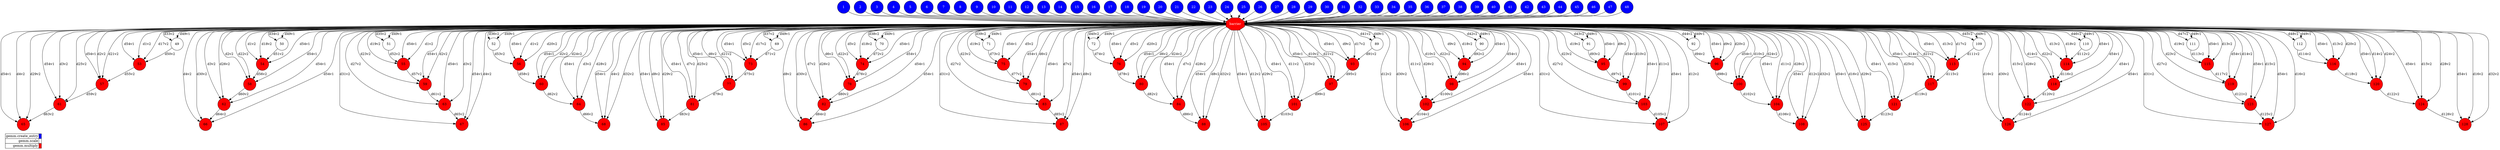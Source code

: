digraph {
  rankdir=TB;
  labeljust="l";
  subgraph dependence_graph {
    ranksep=0.20;
    node[height=0.75];

1[shape=circle, style=filled fillcolor="#0000ff" fontcolor="#ffffff"];
2[shape=circle, style=filled fillcolor="#0000ff" fontcolor="#ffffff"];
3[shape=circle, style=filled fillcolor="#0000ff" fontcolor="#ffffff"];
4[shape=circle, style=filled fillcolor="#0000ff" fontcolor="#ffffff"];
5[shape=circle, style=filled fillcolor="#0000ff" fontcolor="#ffffff"];
6[shape=circle, style=filled fillcolor="#0000ff" fontcolor="#ffffff"];
7[shape=circle, style=filled fillcolor="#0000ff" fontcolor="#ffffff"];
8[shape=circle, style=filled fillcolor="#0000ff" fontcolor="#ffffff"];
9[shape=circle, style=filled fillcolor="#0000ff" fontcolor="#ffffff"];
10[shape=circle, style=filled fillcolor="#0000ff" fontcolor="#ffffff"];
11[shape=circle, style=filled fillcolor="#0000ff" fontcolor="#ffffff"];
12[shape=circle, style=filled fillcolor="#0000ff" fontcolor="#ffffff"];
13[shape=circle, style=filled fillcolor="#0000ff" fontcolor="#ffffff"];
14[shape=circle, style=filled fillcolor="#0000ff" fontcolor="#ffffff"];
15[shape=circle, style=filled fillcolor="#0000ff" fontcolor="#ffffff"];
16[shape=circle, style=filled fillcolor="#0000ff" fontcolor="#ffffff"];
17[shape=circle, style=filled fillcolor="#0000ff" fontcolor="#ffffff"];
18[shape=circle, style=filled fillcolor="#0000ff" fontcolor="#ffffff"];
19[shape=circle, style=filled fillcolor="#0000ff" fontcolor="#ffffff"];
20[shape=circle, style=filled fillcolor="#0000ff" fontcolor="#ffffff"];
21[shape=circle, style=filled fillcolor="#0000ff" fontcolor="#ffffff"];
22[shape=circle, style=filled fillcolor="#0000ff" fontcolor="#ffffff"];
23[shape=circle, style=filled fillcolor="#0000ff" fontcolor="#ffffff"];
24[shape=circle, style=filled fillcolor="#0000ff" fontcolor="#ffffff"];
25[shape=circle, style=filled fillcolor="#0000ff" fontcolor="#ffffff"];
26[shape=circle, style=filled fillcolor="#0000ff" fontcolor="#ffffff"];
27[shape=circle, style=filled fillcolor="#0000ff" fontcolor="#ffffff"];
28[shape=circle, style=filled fillcolor="#0000ff" fontcolor="#ffffff"];
29[shape=circle, style=filled fillcolor="#0000ff" fontcolor="#ffffff"];
30[shape=circle, style=filled fillcolor="#0000ff" fontcolor="#ffffff"];
31[shape=circle, style=filled fillcolor="#0000ff" fontcolor="#ffffff"];
32[shape=circle, style=filled fillcolor="#0000ff" fontcolor="#ffffff"];
33[shape=circle, style=filled fillcolor="#0000ff" fontcolor="#ffffff"];
34[shape=circle, style=filled fillcolor="#0000ff" fontcolor="#ffffff"];
35[shape=circle, style=filled fillcolor="#0000ff" fontcolor="#ffffff"];
36[shape=circle, style=filled fillcolor="#0000ff" fontcolor="#ffffff"];
37[shape=circle, style=filled fillcolor="#0000ff" fontcolor="#ffffff"];
38[shape=circle, style=filled fillcolor="#0000ff" fontcolor="#ffffff"];
39[shape=circle, style=filled fillcolor="#0000ff" fontcolor="#ffffff"];
40[shape=circle, style=filled fillcolor="#0000ff" fontcolor="#ffffff"];
41[shape=circle, style=filled fillcolor="#0000ff" fontcolor="#ffffff"];
42[shape=circle, style=filled fillcolor="#0000ff" fontcolor="#ffffff"];
43[shape=circle, style=filled fillcolor="#0000ff" fontcolor="#ffffff"];
44[shape=circle, style=filled fillcolor="#0000ff" fontcolor="#ffffff"];
45[shape=circle, style=filled fillcolor="#0000ff" fontcolor="#ffffff"];
46[shape=circle, style=filled fillcolor="#0000ff" fontcolor="#ffffff"];
47[shape=circle, style=filled fillcolor="#0000ff" fontcolor="#ffffff"];
48[shape=circle, style=filled fillcolor="#0000ff" fontcolor="#ffffff"];
Synchro1[label="barrier", shape=octagon, style=filled fillcolor="#ff0000" fontcolor="#FFFFFF"];
4 -> Synchro1;
9 -> Synchro1;
25 -> Synchro1;
32 -> Synchro1;
16 -> Synchro1;
20 -> Synchro1;
31 -> Synchro1;
45 -> Synchro1;
22 -> Synchro1;
46 -> Synchro1;
17 -> Synchro1;
47 -> Synchro1;
26 -> Synchro1;
19 -> Synchro1;
39 -> Synchro1;
35 -> Synchro1;
15 -> Synchro1;
6 -> Synchro1;
18 -> Synchro1;
33 -> Synchro1;
28 -> Synchro1;
7 -> Synchro1;
10 -> Synchro1;
14 -> Synchro1;
21 -> Synchro1;
23 -> Synchro1;
48 -> Synchro1;
5 -> Synchro1;
13 -> Synchro1;
29 -> Synchro1;
2 -> Synchro1;
36 -> Synchro1;
38 -> Synchro1;
1 -> Synchro1;
34 -> Synchro1;
41 -> Synchro1;
40 -> Synchro1;
44 -> Synchro1;
30 -> Synchro1;
37 -> Synchro1;
27 -> Synchro1;
11 -> Synchro1;
3 -> Synchro1;
8 -> Synchro1;
24 -> Synchro1;
12 -> Synchro1;
42 -> Synchro1;
43 -> Synchro1;
49[shape=circle, style=filled fillcolor="#ffffff" fontcolor="#000000"];
Synchro1 -> 49[ label="d33v2" ];
Synchro1 -> 49[ label="d49v1" ];
50[shape=circle, style=filled fillcolor="#ffffff" fontcolor="#000000"];
Synchro1 -> 50[ label="d34v2" ];
Synchro1 -> 50[ label="d49v1" ];
51[shape=circle, style=filled fillcolor="#ffffff" fontcolor="#000000"];
Synchro1 -> 51[ label="d35v2" ];
Synchro1 -> 51[ label="d49v1" ];
52[shape=circle, style=filled fillcolor="#ffffff" fontcolor="#000000"];
Synchro1 -> 52[ label="d36v2" ];
Synchro1 -> 52[ label="d49v1" ];
53[shape=circle, style=filled fillcolor="#ff0000" fontcolor="#000000"];
49 -> 53[ label="d50v2" ];
Synchro1 -> 53[ label="d54v1" ];
Synchro1 -> 53[ label="d1v2" ];
Synchro1 -> 53[ label="d17v2" ];
54[shape=circle, style=filled fillcolor="#ff0000" fontcolor="#000000"];
50 -> 54[ label="d51v2" ];
Synchro1 -> 54[ label="d54v1" ];
Synchro1 -> 54[ label="d1v2" ];
Synchro1 -> 54[ label="d18v2" ];
55[shape=circle, style=filled fillcolor="#ff0000" fontcolor="#000000"];
51 -> 55[ label="d52v2" ];
Synchro1 -> 55[ label="d54v1" ];
Synchro1 -> 55[ label="d1v2" ];
Synchro1 -> 55[ label="d19v2" ];
56[shape=circle, style=filled fillcolor="#ff0000" fontcolor="#000000"];
52 -> 56[ label="d53v2" ];
Synchro1 -> 56[ label="d54v1" ];
Synchro1 -> 56[ label="d1v2" ];
Synchro1 -> 56[ label="d20v2" ];
57[shape=circle, style=filled fillcolor="#ff0000" fontcolor="#000000"];
53 -> 57[ label="d55v2" ];
Synchro1 -> 57[ label="d54v1" ];
Synchro1 -> 57[ label="d2v2" ];
Synchro1 -> 57[ label="d21v2" ];
58[shape=circle, style=filled fillcolor="#ff0000" fontcolor="#000000"];
54 -> 58[ label="d56v2" ];
Synchro1 -> 58[ label="d54v1" ];
Synchro1 -> 58[ label="d2v2" ];
Synchro1 -> 58[ label="d22v2" ];
59[shape=circle, style=filled fillcolor="#ff0000" fontcolor="#000000"];
55 -> 59[ label="d57v2" ];
Synchro1 -> 59[ label="d54v1" ];
Synchro1 -> 59[ label="d2v2" ];
Synchro1 -> 59[ label="d23v2" ];
60[shape=circle, style=filled fillcolor="#ff0000" fontcolor="#000000"];
56 -> 60[ label="d58v2" ];
Synchro1 -> 60[ label="d54v1" ];
Synchro1 -> 60[ label="d2v2" ];
Synchro1 -> 60[ label="d24v2" ];
61[shape=circle, style=filled fillcolor="#ff0000" fontcolor="#000000"];
57 -> 61[ label="d59v2" ];
Synchro1 -> 61[ label="d54v1" ];
Synchro1 -> 61[ label="d3v2" ];
Synchro1 -> 61[ label="d25v2" ];
62[shape=circle, style=filled fillcolor="#ff0000" fontcolor="#000000"];
58 -> 62[ label="d60v2" ];
Synchro1 -> 62[ label="d54v1" ];
Synchro1 -> 62[ label="d3v2" ];
Synchro1 -> 62[ label="d26v2" ];
63[shape=circle, style=filled fillcolor="#ff0000" fontcolor="#000000"];
59 -> 63[ label="d61v2" ];
Synchro1 -> 63[ label="d54v1" ];
Synchro1 -> 63[ label="d3v2" ];
Synchro1 -> 63[ label="d27v2" ];
64[shape=circle, style=filled fillcolor="#ff0000" fontcolor="#000000"];
60 -> 64[ label="d62v2" ];
Synchro1 -> 64[ label="d54v1" ];
Synchro1 -> 64[ label="d3v2" ];
Synchro1 -> 64[ label="d28v2" ];
65[shape=circle, style=filled fillcolor="#ff0000" fontcolor="#000000"];
61 -> 65[ label="d63v2" ];
Synchro1 -> 65[ label="d54v1" ];
Synchro1 -> 65[ label="d4v2" ];
Synchro1 -> 65[ label="d29v2" ];
66[shape=circle, style=filled fillcolor="#ff0000" fontcolor="#000000"];
62 -> 66[ label="d64v2" ];
Synchro1 -> 66[ label="d54v1" ];
Synchro1 -> 66[ label="d4v2" ];
Synchro1 -> 66[ label="d30v2" ];
67[shape=circle, style=filled fillcolor="#ff0000" fontcolor="#000000"];
63 -> 67[ label="d65v2" ];
Synchro1 -> 67[ label="d54v1" ];
Synchro1 -> 67[ label="d4v2" ];
Synchro1 -> 67[ label="d31v2" ];
68[shape=circle, style=filled fillcolor="#ff0000" fontcolor="#000000"];
64 -> 68[ label="d66v2" ];
Synchro1 -> 68[ label="d54v1" ];
Synchro1 -> 68[ label="d4v2" ];
Synchro1 -> 68[ label="d32v2" ];
69[shape=circle, style=filled fillcolor="#ffffff" fontcolor="#000000"];
Synchro1 -> 69[ label="d37v2" ];
Synchro1 -> 69[ label="d49v1" ];
70[shape=circle, style=filled fillcolor="#ffffff" fontcolor="#000000"];
Synchro1 -> 70[ label="d38v2" ];
Synchro1 -> 70[ label="d49v1" ];
71[shape=circle, style=filled fillcolor="#ffffff" fontcolor="#000000"];
Synchro1 -> 71[ label="d39v2" ];
Synchro1 -> 71[ label="d49v1" ];
72[shape=circle, style=filled fillcolor="#ffffff" fontcolor="#000000"];
Synchro1 -> 72[ label="d40v2" ];
Synchro1 -> 72[ label="d49v1" ];
73[shape=circle, style=filled fillcolor="#ff0000" fontcolor="#000000"];
69 -> 73[ label="d71v2" ];
Synchro1 -> 73[ label="d54v1" ];
Synchro1 -> 73[ label="d5v2" ];
Synchro1 -> 73[ label="d17v2" ];
74[shape=circle, style=filled fillcolor="#ff0000" fontcolor="#000000"];
70 -> 74[ label="d72v2" ];
Synchro1 -> 74[ label="d54v1" ];
Synchro1 -> 74[ label="d5v2" ];
Synchro1 -> 74[ label="d18v2" ];
75[shape=circle, style=filled fillcolor="#ff0000" fontcolor="#000000"];
71 -> 75[ label="d73v2" ];
Synchro1 -> 75[ label="d54v1" ];
Synchro1 -> 75[ label="d5v2" ];
Synchro1 -> 75[ label="d19v2" ];
76[shape=circle, style=filled fillcolor="#ff0000" fontcolor="#000000"];
72 -> 76[ label="d74v2" ];
Synchro1 -> 76[ label="d54v1" ];
Synchro1 -> 76[ label="d5v2" ];
Synchro1 -> 76[ label="d20v2" ];
77[shape=circle, style=filled fillcolor="#ff0000" fontcolor="#000000"];
73 -> 77[ label="d75v2" ];
Synchro1 -> 77[ label="d54v1" ];
Synchro1 -> 77[ label="d6v2" ];
Synchro1 -> 77[ label="d21v2" ];
78[shape=circle, style=filled fillcolor="#ff0000" fontcolor="#000000"];
74 -> 78[ label="d76v2" ];
Synchro1 -> 78[ label="d54v1" ];
Synchro1 -> 78[ label="d6v2" ];
Synchro1 -> 78[ label="d22v2" ];
79[shape=circle, style=filled fillcolor="#ff0000" fontcolor="#000000"];
75 -> 79[ label="d77v2" ];
Synchro1 -> 79[ label="d54v1" ];
Synchro1 -> 79[ label="d6v2" ];
Synchro1 -> 79[ label="d23v2" ];
80[shape=circle, style=filled fillcolor="#ff0000" fontcolor="#000000"];
76 -> 80[ label="d78v2" ];
Synchro1 -> 80[ label="d54v1" ];
Synchro1 -> 80[ label="d6v2" ];
Synchro1 -> 80[ label="d24v2" ];
81[shape=circle, style=filled fillcolor="#ff0000" fontcolor="#000000"];
77 -> 81[ label="d79v2" ];
Synchro1 -> 81[ label="d54v1" ];
Synchro1 -> 81[ label="d7v2" ];
Synchro1 -> 81[ label="d25v2" ];
82[shape=circle, style=filled fillcolor="#ff0000" fontcolor="#000000"];
78 -> 82[ label="d80v2" ];
Synchro1 -> 82[ label="d54v1" ];
Synchro1 -> 82[ label="d7v2" ];
Synchro1 -> 82[ label="d26v2" ];
83[shape=circle, style=filled fillcolor="#ff0000" fontcolor="#000000"];
79 -> 83[ label="d81v2" ];
Synchro1 -> 83[ label="d54v1" ];
Synchro1 -> 83[ label="d7v2" ];
Synchro1 -> 83[ label="d27v2" ];
84[shape=circle, style=filled fillcolor="#ff0000" fontcolor="#000000"];
80 -> 84[ label="d82v2" ];
Synchro1 -> 84[ label="d54v1" ];
Synchro1 -> 84[ label="d7v2" ];
Synchro1 -> 84[ label="d28v2" ];
85[shape=circle, style=filled fillcolor="#ff0000" fontcolor="#000000"];
81 -> 85[ label="d83v2" ];
Synchro1 -> 85[ label="d54v1" ];
Synchro1 -> 85[ label="d8v2" ];
Synchro1 -> 85[ label="d29v2" ];
86[shape=circle, style=filled fillcolor="#ff0000" fontcolor="#000000"];
82 -> 86[ label="d84v2" ];
Synchro1 -> 86[ label="d54v1" ];
Synchro1 -> 86[ label="d8v2" ];
Synchro1 -> 86[ label="d30v2" ];
87[shape=circle, style=filled fillcolor="#ff0000" fontcolor="#000000"];
83 -> 87[ label="d85v2" ];
Synchro1 -> 87[ label="d54v1" ];
Synchro1 -> 87[ label="d8v2" ];
Synchro1 -> 87[ label="d31v2" ];
88[shape=circle, style=filled fillcolor="#ff0000" fontcolor="#000000"];
84 -> 88[ label="d86v2" ];
Synchro1 -> 88[ label="d54v1" ];
Synchro1 -> 88[ label="d8v2" ];
Synchro1 -> 88[ label="d32v2" ];
89[shape=circle, style=filled fillcolor="#ffffff" fontcolor="#000000"];
Synchro1 -> 89[ label="d41v2" ];
Synchro1 -> 89[ label="d49v1" ];
90[shape=circle, style=filled fillcolor="#ffffff" fontcolor="#000000"];
Synchro1 -> 90[ label="d42v2" ];
Synchro1 -> 90[ label="d49v1" ];
91[shape=circle, style=filled fillcolor="#ffffff" fontcolor="#000000"];
Synchro1 -> 91[ label="d43v2" ];
Synchro1 -> 91[ label="d49v1" ];
92[shape=circle, style=filled fillcolor="#ffffff" fontcolor="#000000"];
Synchro1 -> 92[ label="d44v2" ];
Synchro1 -> 92[ label="d49v1" ];
93[shape=circle, style=filled fillcolor="#ff0000" fontcolor="#000000"];
89 -> 93[ label="d91v2" ];
Synchro1 -> 93[ label="d54v1" ];
Synchro1 -> 93[ label="d9v2" ];
Synchro1 -> 93[ label="d17v2" ];
94[shape=circle, style=filled fillcolor="#ff0000" fontcolor="#000000"];
90 -> 94[ label="d92v2" ];
Synchro1 -> 94[ label="d54v1" ];
Synchro1 -> 94[ label="d9v2" ];
Synchro1 -> 94[ label="d18v2" ];
95[shape=circle, style=filled fillcolor="#ff0000" fontcolor="#000000"];
91 -> 95[ label="d93v2" ];
Synchro1 -> 95[ label="d54v1" ];
Synchro1 -> 95[ label="d9v2" ];
Synchro1 -> 95[ label="d19v2" ];
96[shape=circle, style=filled fillcolor="#ff0000" fontcolor="#000000"];
92 -> 96[ label="d94v2" ];
Synchro1 -> 96[ label="d54v1" ];
Synchro1 -> 96[ label="d9v2" ];
Synchro1 -> 96[ label="d20v2" ];
97[shape=circle, style=filled fillcolor="#ff0000" fontcolor="#000000"];
93 -> 97[ label="d95v2" ];
Synchro1 -> 97[ label="d54v1" ];
Synchro1 -> 97[ label="d10v2" ];
Synchro1 -> 97[ label="d21v2" ];
98[shape=circle, style=filled fillcolor="#ff0000" fontcolor="#000000"];
94 -> 98[ label="d96v2" ];
Synchro1 -> 98[ label="d54v1" ];
Synchro1 -> 98[ label="d10v2" ];
Synchro1 -> 98[ label="d22v2" ];
99[shape=circle, style=filled fillcolor="#ff0000" fontcolor="#000000"];
95 -> 99[ label="d97v2" ];
Synchro1 -> 99[ label="d54v1" ];
Synchro1 -> 99[ label="d10v2" ];
Synchro1 -> 99[ label="d23v2" ];
100[shape=circle, style=filled fillcolor="#ff0000" fontcolor="#000000"];
96 -> 100[ label="d98v2" ];
Synchro1 -> 100[ label="d54v1" ];
Synchro1 -> 100[ label="d10v2" ];
Synchro1 -> 100[ label="d24v2" ];
101[shape=circle, style=filled fillcolor="#ff0000" fontcolor="#000000"];
97 -> 101[ label="d99v2" ];
Synchro1 -> 101[ label="d54v1" ];
Synchro1 -> 101[ label="d11v2" ];
Synchro1 -> 101[ label="d25v2" ];
102[shape=circle, style=filled fillcolor="#ff0000" fontcolor="#000000"];
98 -> 102[ label="d100v2" ];
Synchro1 -> 102[ label="d54v1" ];
Synchro1 -> 102[ label="d11v2" ];
Synchro1 -> 102[ label="d26v2" ];
103[shape=circle, style=filled fillcolor="#ff0000" fontcolor="#000000"];
99 -> 103[ label="d101v2" ];
Synchro1 -> 103[ label="d54v1" ];
Synchro1 -> 103[ label="d11v2" ];
Synchro1 -> 103[ label="d27v2" ];
104[shape=circle, style=filled fillcolor="#ff0000" fontcolor="#000000"];
100 -> 104[ label="d102v2" ];
Synchro1 -> 104[ label="d54v1" ];
Synchro1 -> 104[ label="d11v2" ];
Synchro1 -> 104[ label="d28v2" ];
105[shape=circle, style=filled fillcolor="#ff0000" fontcolor="#000000"];
101 -> 105[ label="d103v2" ];
Synchro1 -> 105[ label="d54v1" ];
Synchro1 -> 105[ label="d12v2" ];
Synchro1 -> 105[ label="d29v2" ];
106[shape=circle, style=filled fillcolor="#ff0000" fontcolor="#000000"];
102 -> 106[ label="d104v2" ];
Synchro1 -> 106[ label="d54v1" ];
Synchro1 -> 106[ label="d12v2" ];
Synchro1 -> 106[ label="d30v2" ];
107[shape=circle, style=filled fillcolor="#ff0000" fontcolor="#000000"];
103 -> 107[ label="d105v2" ];
Synchro1 -> 107[ label="d54v1" ];
Synchro1 -> 107[ label="d12v2" ];
Synchro1 -> 107[ label="d31v2" ];
108[shape=circle, style=filled fillcolor="#ff0000" fontcolor="#000000"];
104 -> 108[ label="d106v2" ];
Synchro1 -> 108[ label="d54v1" ];
Synchro1 -> 108[ label="d12v2" ];
Synchro1 -> 108[ label="d32v2" ];
109[shape=circle, style=filled fillcolor="#ffffff" fontcolor="#000000"];
Synchro1 -> 109[ label="d45v2" ];
Synchro1 -> 109[ label="d49v1" ];
110[shape=circle, style=filled fillcolor="#ffffff" fontcolor="#000000"];
Synchro1 -> 110[ label="d46v2" ];
Synchro1 -> 110[ label="d49v1" ];
111[shape=circle, style=filled fillcolor="#ffffff" fontcolor="#000000"];
Synchro1 -> 111[ label="d47v2" ];
Synchro1 -> 111[ label="d49v1" ];
112[shape=circle, style=filled fillcolor="#ffffff" fontcolor="#000000"];
Synchro1 -> 112[ label="d48v2" ];
Synchro1 -> 112[ label="d49v1" ];
113[shape=circle, style=filled fillcolor="#ff0000" fontcolor="#000000"];
109 -> 113[ label="d111v2" ];
Synchro1 -> 113[ label="d54v1" ];
Synchro1 -> 113[ label="d13v2" ];
Synchro1 -> 113[ label="d17v2" ];
114[shape=circle, style=filled fillcolor="#ff0000" fontcolor="#000000"];
110 -> 114[ label="d112v2" ];
Synchro1 -> 114[ label="d54v1" ];
Synchro1 -> 114[ label="d13v2" ];
Synchro1 -> 114[ label="d18v2" ];
115[shape=circle, style=filled fillcolor="#ff0000" fontcolor="#000000"];
111 -> 115[ label="d113v2" ];
Synchro1 -> 115[ label="d54v1" ];
Synchro1 -> 115[ label="d13v2" ];
Synchro1 -> 115[ label="d19v2" ];
116[shape=circle, style=filled fillcolor="#ff0000" fontcolor="#000000"];
112 -> 116[ label="d114v2" ];
Synchro1 -> 116[ label="d54v1" ];
Synchro1 -> 116[ label="d13v2" ];
Synchro1 -> 116[ label="d20v2" ];
117[shape=circle, style=filled fillcolor="#ff0000" fontcolor="#000000"];
113 -> 117[ label="d115v2" ];
Synchro1 -> 117[ label="d54v1" ];
Synchro1 -> 117[ label="d14v2" ];
Synchro1 -> 117[ label="d21v2" ];
118[shape=circle, style=filled fillcolor="#ff0000" fontcolor="#000000"];
114 -> 118[ label="d116v2" ];
Synchro1 -> 118[ label="d54v1" ];
Synchro1 -> 118[ label="d14v2" ];
Synchro1 -> 118[ label="d22v2" ];
119[shape=circle, style=filled fillcolor="#ff0000" fontcolor="#000000"];
115 -> 119[ label="d117v2" ];
Synchro1 -> 119[ label="d54v1" ];
Synchro1 -> 119[ label="d14v2" ];
Synchro1 -> 119[ label="d23v2" ];
120[shape=circle, style=filled fillcolor="#ff0000" fontcolor="#000000"];
116 -> 120[ label="d118v2" ];
Synchro1 -> 120[ label="d54v1" ];
Synchro1 -> 120[ label="d14v2" ];
Synchro1 -> 120[ label="d24v2" ];
121[shape=circle, style=filled fillcolor="#ff0000" fontcolor="#000000"];
117 -> 121[ label="d119v2" ];
Synchro1 -> 121[ label="d54v1" ];
Synchro1 -> 121[ label="d15v2" ];
Synchro1 -> 121[ label="d25v2" ];
122[shape=circle, style=filled fillcolor="#ff0000" fontcolor="#000000"];
118 -> 122[ label="d120v2" ];
Synchro1 -> 122[ label="d54v1" ];
Synchro1 -> 122[ label="d15v2" ];
Synchro1 -> 122[ label="d26v2" ];
123[shape=circle, style=filled fillcolor="#ff0000" fontcolor="#000000"];
119 -> 123[ label="d121v2" ];
Synchro1 -> 123[ label="d54v1" ];
Synchro1 -> 123[ label="d15v2" ];
Synchro1 -> 123[ label="d27v2" ];
124[shape=circle, style=filled fillcolor="#ff0000" fontcolor="#000000"];
120 -> 124[ label="d122v2" ];
Synchro1 -> 124[ label="d54v1" ];
Synchro1 -> 124[ label="d15v2" ];
Synchro1 -> 124[ label="d28v2" ];
125[shape=circle, style=filled fillcolor="#ff0000" fontcolor="#000000"];
121 -> 125[ label="d123v2" ];
Synchro1 -> 125[ label="d54v1" ];
Synchro1 -> 125[ label="d16v2" ];
Synchro1 -> 125[ label="d29v2" ];
126[shape=circle, style=filled fillcolor="#ff0000" fontcolor="#000000"];
122 -> 126[ label="d124v2" ];
Synchro1 -> 126[ label="d54v1" ];
Synchro1 -> 126[ label="d16v2" ];
Synchro1 -> 126[ label="d30v2" ];
127[shape=circle, style=filled fillcolor="#ff0000" fontcolor="#000000"];
123 -> 127[ label="d125v2" ];
Synchro1 -> 127[ label="d54v1" ];
Synchro1 -> 127[ label="d16v2" ];
Synchro1 -> 127[ label="d31v2" ];
128[shape=circle, style=filled fillcolor="#ff0000" fontcolor="#000000"];
124 -> 128[ label="d126v2" ];
Synchro1 -> 128[ label="d54v1" ];
Synchro1 -> 128[ label="d16v2" ];
Synchro1 -> 128[ label="d32v2" ];  }
  subgraph legend {
    rank=sink;
    node [shape=plaintext, height=0.75];
    ranksep=0.20;
    label = "Legend";
    key [label=<
      <table border="0" cellpadding="2" cellspacing="0" cellborder="1">
<tr>
<td align="right">gemm.create_entry</td>
<td bgcolor="#0000ff">&nbsp;</td>
</tr>
<tr>
<td align="right">gemm.scale</td>
<td bgcolor="#ffffff">&nbsp;</td>
</tr>
<tr>
<td align="right">gemm.multiply</td>
<td bgcolor="#ff0000">&nbsp;</td>
</tr>
      </table>
    >]
  }
}
